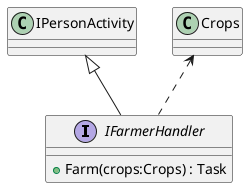 @startuml
interface IFarmerHandler {
    + Farm(crops:Crops) : Task
}
IPersonActivity <|-- IFarmerHandler
Crops <.. IFarmerHandler
@enduml
